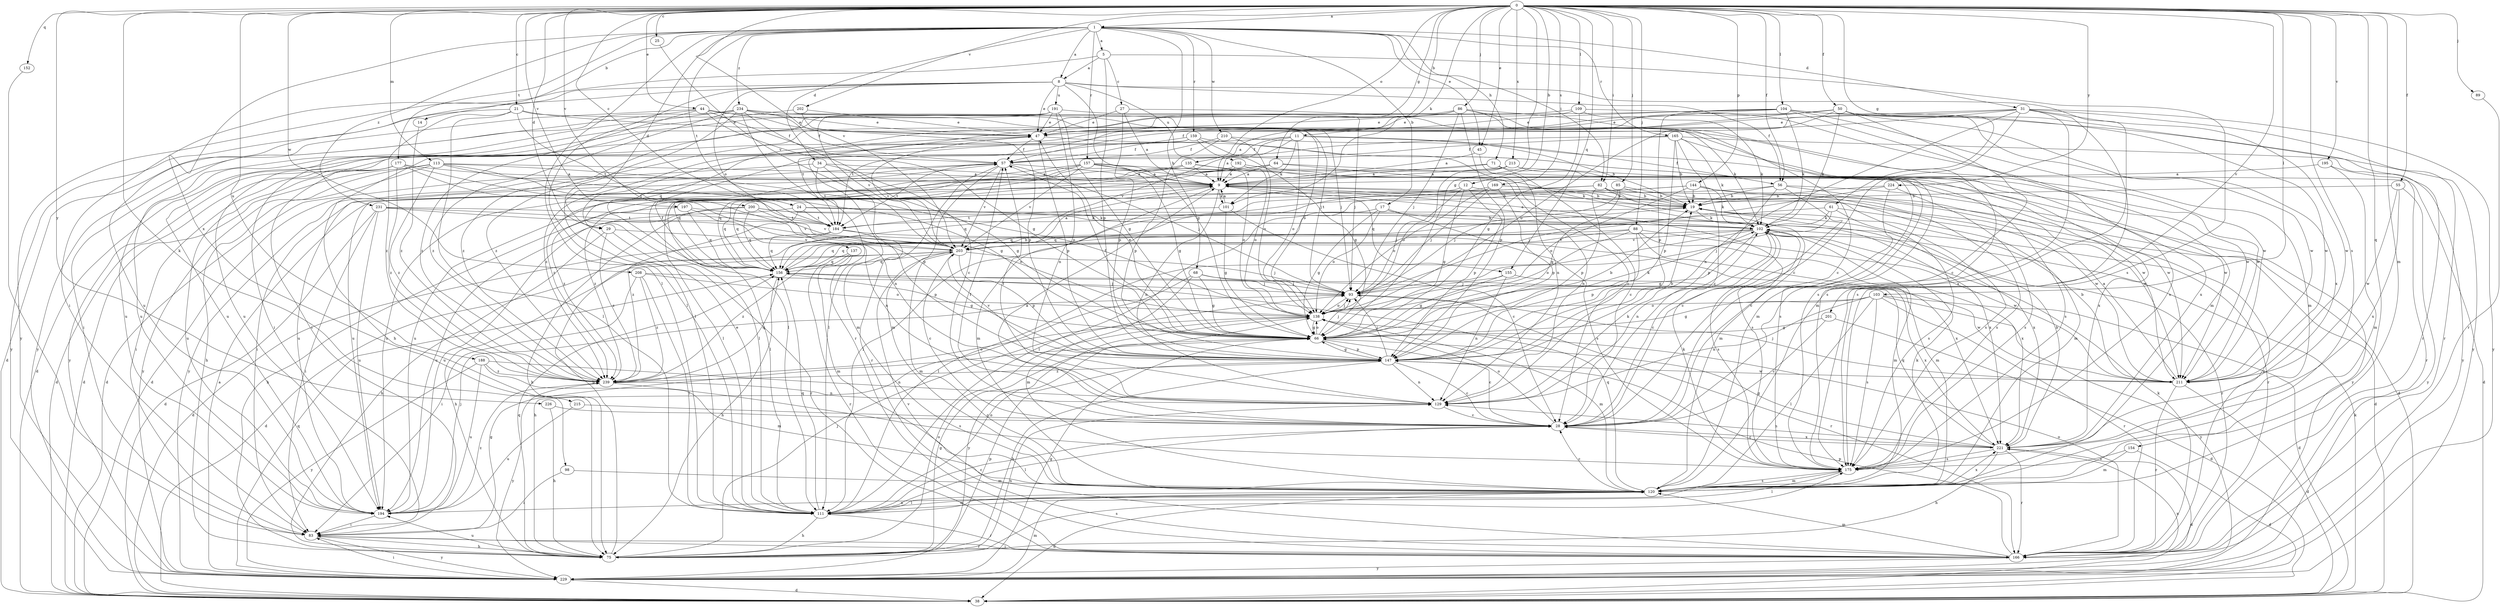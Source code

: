 strict digraph  {
0;
1;
5;
8;
9;
11;
12;
14;
17;
19;
21;
24;
25;
27;
28;
29;
31;
34;
38;
44;
45;
47;
50;
55;
56;
57;
61;
64;
66;
68;
71;
75;
82;
83;
85;
86;
88;
89;
93;
98;
101;
102;
103;
104;
109;
111;
113;
120;
129;
135;
137;
138;
144;
147;
152;
154;
155;
156;
157;
159;
165;
166;
169;
175;
177;
184;
188;
191;
192;
194;
195;
197;
200;
201;
202;
203;
208;
210;
211;
213;
215;
221;
224;
226;
229;
231;
234;
239;
0 -> 1  [label=a];
0 -> 11  [label=b];
0 -> 12  [label=b];
0 -> 21  [label=c];
0 -> 24  [label=c];
0 -> 25  [label=c];
0 -> 29  [label=d];
0 -> 44  [label=e];
0 -> 45  [label=e];
0 -> 50  [label=f];
0 -> 55  [label=f];
0 -> 56  [label=f];
0 -> 61  [label=g];
0 -> 64  [label=g];
0 -> 66  [label=g];
0 -> 82  [label=i];
0 -> 85  [label=j];
0 -> 86  [label=j];
0 -> 88  [label=j];
0 -> 89  [label=j];
0 -> 98  [label=k];
0 -> 101  [label=k];
0 -> 103  [label=l];
0 -> 104  [label=l];
0 -> 109  [label=l];
0 -> 113  [label=m];
0 -> 120  [label=m];
0 -> 135  [label=o];
0 -> 144  [label=p];
0 -> 152  [label=q];
0 -> 154  [label=q];
0 -> 155  [label=q];
0 -> 169  [label=s];
0 -> 175  [label=s];
0 -> 188  [label=u];
0 -> 195  [label=v];
0 -> 197  [label=v];
0 -> 200  [label=v];
0 -> 201  [label=v];
0 -> 202  [label=v];
0 -> 203  [label=v];
0 -> 208  [label=w];
0 -> 213  [label=x];
0 -> 224  [label=y];
0 -> 226  [label=y];
1 -> 5  [label=a];
1 -> 8  [label=a];
1 -> 14  [label=b];
1 -> 17  [label=b];
1 -> 29  [label=d];
1 -> 31  [label=d];
1 -> 34  [label=d];
1 -> 45  [label=e];
1 -> 68  [label=h];
1 -> 71  [label=h];
1 -> 82  [label=i];
1 -> 111  [label=l];
1 -> 157  [label=r];
1 -> 159  [label=r];
1 -> 165  [label=r];
1 -> 177  [label=t];
1 -> 184  [label=t];
1 -> 210  [label=w];
1 -> 215  [label=x];
1 -> 231  [label=z];
1 -> 234  [label=z];
5 -> 8  [label=a];
5 -> 27  [label=c];
5 -> 83  [label=i];
5 -> 147  [label=p];
5 -> 175  [label=s];
8 -> 47  [label=e];
8 -> 56  [label=f];
8 -> 66  [label=g];
8 -> 111  [label=l];
8 -> 137  [label=o];
8 -> 175  [label=s];
8 -> 191  [label=u];
8 -> 192  [label=u];
8 -> 194  [label=u];
8 -> 229  [label=y];
9 -> 19  [label=b];
9 -> 101  [label=k];
9 -> 120  [label=m];
9 -> 129  [label=n];
9 -> 155  [label=q];
9 -> 156  [label=q];
9 -> 175  [label=s];
9 -> 211  [label=w];
9 -> 239  [label=z];
11 -> 9  [label=a];
11 -> 19  [label=b];
11 -> 56  [label=f];
11 -> 57  [label=f];
11 -> 101  [label=k];
11 -> 111  [label=l];
11 -> 138  [label=o];
11 -> 203  [label=v];
12 -> 19  [label=b];
12 -> 66  [label=g];
12 -> 93  [label=j];
12 -> 147  [label=p];
12 -> 239  [label=z];
14 -> 239  [label=z];
17 -> 66  [label=g];
17 -> 102  [label=k];
17 -> 138  [label=o];
17 -> 156  [label=q];
17 -> 175  [label=s];
19 -> 102  [label=k];
19 -> 221  [label=x];
21 -> 47  [label=e];
21 -> 93  [label=j];
21 -> 111  [label=l];
21 -> 184  [label=t];
21 -> 229  [label=y];
21 -> 239  [label=z];
24 -> 102  [label=k];
24 -> 184  [label=t];
24 -> 194  [label=u];
24 -> 221  [label=x];
24 -> 239  [label=z];
25 -> 203  [label=v];
27 -> 9  [label=a];
27 -> 47  [label=e];
27 -> 147  [label=p];
27 -> 175  [label=s];
28 -> 9  [label=a];
28 -> 57  [label=f];
28 -> 111  [label=l];
28 -> 138  [label=o];
28 -> 221  [label=x];
29 -> 75  [label=h];
29 -> 166  [label=r];
29 -> 203  [label=v];
29 -> 239  [label=z];
31 -> 9  [label=a];
31 -> 28  [label=c];
31 -> 47  [label=e];
31 -> 75  [label=h];
31 -> 120  [label=m];
31 -> 129  [label=n];
31 -> 166  [label=r];
31 -> 175  [label=s];
31 -> 211  [label=w];
31 -> 229  [label=y];
34 -> 9  [label=a];
34 -> 38  [label=d];
34 -> 66  [label=g];
34 -> 120  [label=m];
34 -> 184  [label=t];
38 -> 102  [label=k];
44 -> 38  [label=d];
44 -> 47  [label=e];
44 -> 57  [label=f];
44 -> 66  [label=g];
44 -> 83  [label=i];
44 -> 138  [label=o];
44 -> 239  [label=z];
45 -> 9  [label=a];
45 -> 129  [label=n];
47 -> 57  [label=f];
47 -> 147  [label=p];
47 -> 203  [label=v];
47 -> 211  [label=w];
47 -> 239  [label=z];
50 -> 28  [label=c];
50 -> 47  [label=e];
50 -> 83  [label=i];
50 -> 102  [label=k];
50 -> 138  [label=o];
50 -> 166  [label=r];
50 -> 184  [label=t];
50 -> 211  [label=w];
50 -> 221  [label=x];
55 -> 19  [label=b];
55 -> 211  [label=w];
55 -> 221  [label=x];
55 -> 229  [label=y];
56 -> 19  [label=b];
56 -> 28  [label=c];
56 -> 147  [label=p];
56 -> 184  [label=t];
56 -> 211  [label=w];
56 -> 229  [label=y];
57 -> 9  [label=a];
57 -> 93  [label=j];
57 -> 111  [label=l];
57 -> 120  [label=m];
57 -> 166  [label=r];
57 -> 184  [label=t];
57 -> 194  [label=u];
57 -> 203  [label=v];
61 -> 38  [label=d];
61 -> 93  [label=j];
61 -> 102  [label=k];
61 -> 156  [label=q];
61 -> 175  [label=s];
64 -> 9  [label=a];
64 -> 38  [label=d];
64 -> 129  [label=n];
64 -> 156  [label=q];
64 -> 194  [label=u];
66 -> 19  [label=b];
66 -> 28  [label=c];
66 -> 47  [label=e];
66 -> 57  [label=f];
66 -> 93  [label=j];
66 -> 138  [label=o];
66 -> 147  [label=p];
68 -> 66  [label=g];
68 -> 75  [label=h];
68 -> 93  [label=j];
68 -> 120  [label=m];
68 -> 211  [label=w];
71 -> 9  [label=a];
71 -> 28  [label=c];
71 -> 83  [label=i];
71 -> 175  [label=s];
75 -> 19  [label=b];
75 -> 66  [label=g];
75 -> 93  [label=j];
75 -> 129  [label=n];
75 -> 138  [label=o];
75 -> 147  [label=p];
75 -> 156  [label=q];
75 -> 175  [label=s];
75 -> 194  [label=u];
82 -> 19  [label=b];
82 -> 111  [label=l];
82 -> 120  [label=m];
82 -> 147  [label=p];
82 -> 156  [label=q];
82 -> 166  [label=r];
83 -> 66  [label=g];
83 -> 75  [label=h];
83 -> 166  [label=r];
83 -> 229  [label=y];
85 -> 19  [label=b];
85 -> 66  [label=g];
85 -> 93  [label=j];
85 -> 175  [label=s];
86 -> 28  [label=c];
86 -> 47  [label=e];
86 -> 83  [label=i];
86 -> 93  [label=j];
86 -> 102  [label=k];
86 -> 147  [label=p];
86 -> 156  [label=q];
86 -> 175  [label=s];
86 -> 184  [label=t];
88 -> 120  [label=m];
88 -> 138  [label=o];
88 -> 147  [label=p];
88 -> 156  [label=q];
88 -> 203  [label=v];
88 -> 211  [label=w];
88 -> 221  [label=x];
89 -> 166  [label=r];
93 -> 138  [label=o];
93 -> 166  [label=r];
98 -> 83  [label=i];
98 -> 120  [label=m];
101 -> 9  [label=a];
101 -> 28  [label=c];
101 -> 66  [label=g];
101 -> 184  [label=t];
102 -> 9  [label=a];
102 -> 28  [label=c];
102 -> 66  [label=g];
102 -> 111  [label=l];
102 -> 120  [label=m];
102 -> 129  [label=n];
102 -> 156  [label=q];
102 -> 166  [label=r];
102 -> 175  [label=s];
102 -> 203  [label=v];
103 -> 38  [label=d];
103 -> 66  [label=g];
103 -> 111  [label=l];
103 -> 129  [label=n];
103 -> 138  [label=o];
103 -> 166  [label=r];
103 -> 175  [label=s];
103 -> 229  [label=y];
104 -> 47  [label=e];
104 -> 57  [label=f];
104 -> 102  [label=k];
104 -> 120  [label=m];
104 -> 147  [label=p];
104 -> 175  [label=s];
104 -> 194  [label=u];
104 -> 211  [label=w];
104 -> 229  [label=y];
109 -> 47  [label=e];
109 -> 66  [label=g];
109 -> 102  [label=k];
109 -> 120  [label=m];
109 -> 239  [label=z];
111 -> 28  [label=c];
111 -> 47  [label=e];
111 -> 75  [label=h];
111 -> 120  [label=m];
111 -> 138  [label=o];
111 -> 156  [label=q];
111 -> 166  [label=r];
113 -> 9  [label=a];
113 -> 38  [label=d];
113 -> 66  [label=g];
113 -> 75  [label=h];
113 -> 138  [label=o];
113 -> 184  [label=t];
113 -> 229  [label=y];
113 -> 239  [label=z];
120 -> 28  [label=c];
120 -> 38  [label=d];
120 -> 102  [label=k];
120 -> 111  [label=l];
120 -> 156  [label=q];
120 -> 175  [label=s];
120 -> 194  [label=u];
120 -> 221  [label=x];
129 -> 28  [label=c];
129 -> 57  [label=f];
129 -> 102  [label=k];
135 -> 9  [label=a];
135 -> 111  [label=l];
135 -> 138  [label=o];
135 -> 156  [label=q];
135 -> 211  [label=w];
137 -> 120  [label=m];
137 -> 156  [label=q];
137 -> 166  [label=r];
137 -> 239  [label=z];
138 -> 66  [label=g];
138 -> 93  [label=j];
138 -> 102  [label=k];
138 -> 120  [label=m];
138 -> 229  [label=y];
144 -> 19  [label=b];
144 -> 38  [label=d];
144 -> 102  [label=k];
144 -> 111  [label=l];
144 -> 138  [label=o];
144 -> 156  [label=q];
144 -> 175  [label=s];
147 -> 19  [label=b];
147 -> 28  [label=c];
147 -> 66  [label=g];
147 -> 75  [label=h];
147 -> 93  [label=j];
147 -> 129  [label=n];
147 -> 203  [label=v];
147 -> 211  [label=w];
147 -> 239  [label=z];
152 -> 83  [label=i];
154 -> 38  [label=d];
154 -> 120  [label=m];
154 -> 175  [label=s];
155 -> 66  [label=g];
155 -> 93  [label=j];
155 -> 129  [label=n];
155 -> 221  [label=x];
156 -> 19  [label=b];
156 -> 57  [label=f];
156 -> 66  [label=g];
156 -> 75  [label=h];
156 -> 93  [label=j];
157 -> 9  [label=a];
157 -> 38  [label=d];
157 -> 66  [label=g];
157 -> 102  [label=k];
157 -> 203  [label=v];
157 -> 211  [label=w];
157 -> 229  [label=y];
157 -> 239  [label=z];
159 -> 28  [label=c];
159 -> 38  [label=d];
159 -> 57  [label=f];
159 -> 66  [label=g];
159 -> 120  [label=m];
159 -> 229  [label=y];
165 -> 19  [label=b];
165 -> 28  [label=c];
165 -> 57  [label=f];
165 -> 102  [label=k];
165 -> 111  [label=l];
165 -> 147  [label=p];
165 -> 221  [label=x];
165 -> 229  [label=y];
166 -> 83  [label=i];
166 -> 102  [label=k];
166 -> 120  [label=m];
166 -> 138  [label=o];
166 -> 147  [label=p];
166 -> 203  [label=v];
166 -> 229  [label=y];
169 -> 19  [label=b];
169 -> 93  [label=j];
169 -> 111  [label=l];
169 -> 120  [label=m];
169 -> 138  [label=o];
169 -> 147  [label=p];
175 -> 102  [label=k];
175 -> 111  [label=l];
175 -> 120  [label=m];
177 -> 9  [label=a];
177 -> 38  [label=d];
177 -> 83  [label=i];
177 -> 129  [label=n];
177 -> 147  [label=p];
177 -> 194  [label=u];
177 -> 239  [label=z];
184 -> 38  [label=d];
184 -> 147  [label=p];
184 -> 156  [label=q];
184 -> 221  [label=x];
188 -> 120  [label=m];
188 -> 129  [label=n];
188 -> 194  [label=u];
188 -> 229  [label=y];
188 -> 239  [label=z];
191 -> 47  [label=e];
191 -> 66  [label=g];
191 -> 93  [label=j];
191 -> 129  [label=n];
191 -> 194  [label=u];
191 -> 203  [label=v];
191 -> 239  [label=z];
192 -> 9  [label=a];
192 -> 138  [label=o];
192 -> 194  [label=u];
192 -> 211  [label=w];
194 -> 83  [label=i];
194 -> 93  [label=j];
194 -> 239  [label=z];
195 -> 9  [label=a];
195 -> 120  [label=m];
195 -> 166  [label=r];
197 -> 75  [label=h];
197 -> 129  [label=n];
197 -> 156  [label=q];
197 -> 184  [label=t];
200 -> 75  [label=h];
200 -> 102  [label=k];
200 -> 156  [label=q];
200 -> 166  [label=r];
200 -> 194  [label=u];
200 -> 203  [label=v];
201 -> 28  [label=c];
201 -> 38  [label=d];
201 -> 66  [label=g];
202 -> 47  [label=e];
202 -> 147  [label=p];
202 -> 194  [label=u];
203 -> 9  [label=a];
203 -> 28  [label=c];
203 -> 38  [label=d];
203 -> 75  [label=h];
203 -> 93  [label=j];
203 -> 120  [label=m];
203 -> 147  [label=p];
203 -> 156  [label=q];
208 -> 83  [label=i];
208 -> 93  [label=j];
208 -> 111  [label=l];
208 -> 138  [label=o];
208 -> 239  [label=z];
210 -> 57  [label=f];
210 -> 138  [label=o];
210 -> 147  [label=p];
210 -> 211  [label=w];
211 -> 9  [label=a];
211 -> 19  [label=b];
211 -> 38  [label=d];
211 -> 93  [label=j];
211 -> 166  [label=r];
213 -> 9  [label=a];
213 -> 138  [label=o];
213 -> 175  [label=s];
213 -> 194  [label=u];
213 -> 221  [label=x];
215 -> 28  [label=c];
215 -> 194  [label=u];
221 -> 19  [label=b];
221 -> 28  [label=c];
221 -> 38  [label=d];
221 -> 66  [label=g];
221 -> 75  [label=h];
221 -> 129  [label=n];
221 -> 156  [label=q];
221 -> 166  [label=r];
221 -> 175  [label=s];
224 -> 19  [label=b];
224 -> 28  [label=c];
224 -> 93  [label=j];
224 -> 175  [label=s];
226 -> 28  [label=c];
226 -> 75  [label=h];
229 -> 9  [label=a];
229 -> 38  [label=d];
229 -> 66  [label=g];
229 -> 83  [label=i];
229 -> 120  [label=m];
229 -> 156  [label=q];
229 -> 221  [label=x];
231 -> 38  [label=d];
231 -> 83  [label=i];
231 -> 138  [label=o];
231 -> 184  [label=t];
231 -> 194  [label=u];
231 -> 203  [label=v];
234 -> 28  [label=c];
234 -> 47  [label=e];
234 -> 57  [label=f];
234 -> 93  [label=j];
234 -> 111  [label=l];
234 -> 166  [label=r];
234 -> 194  [label=u];
234 -> 211  [label=w];
234 -> 229  [label=y];
234 -> 239  [label=z];
239 -> 129  [label=n];
239 -> 138  [label=o];
239 -> 156  [label=q];
239 -> 175  [label=s];
239 -> 229  [label=y];
}

